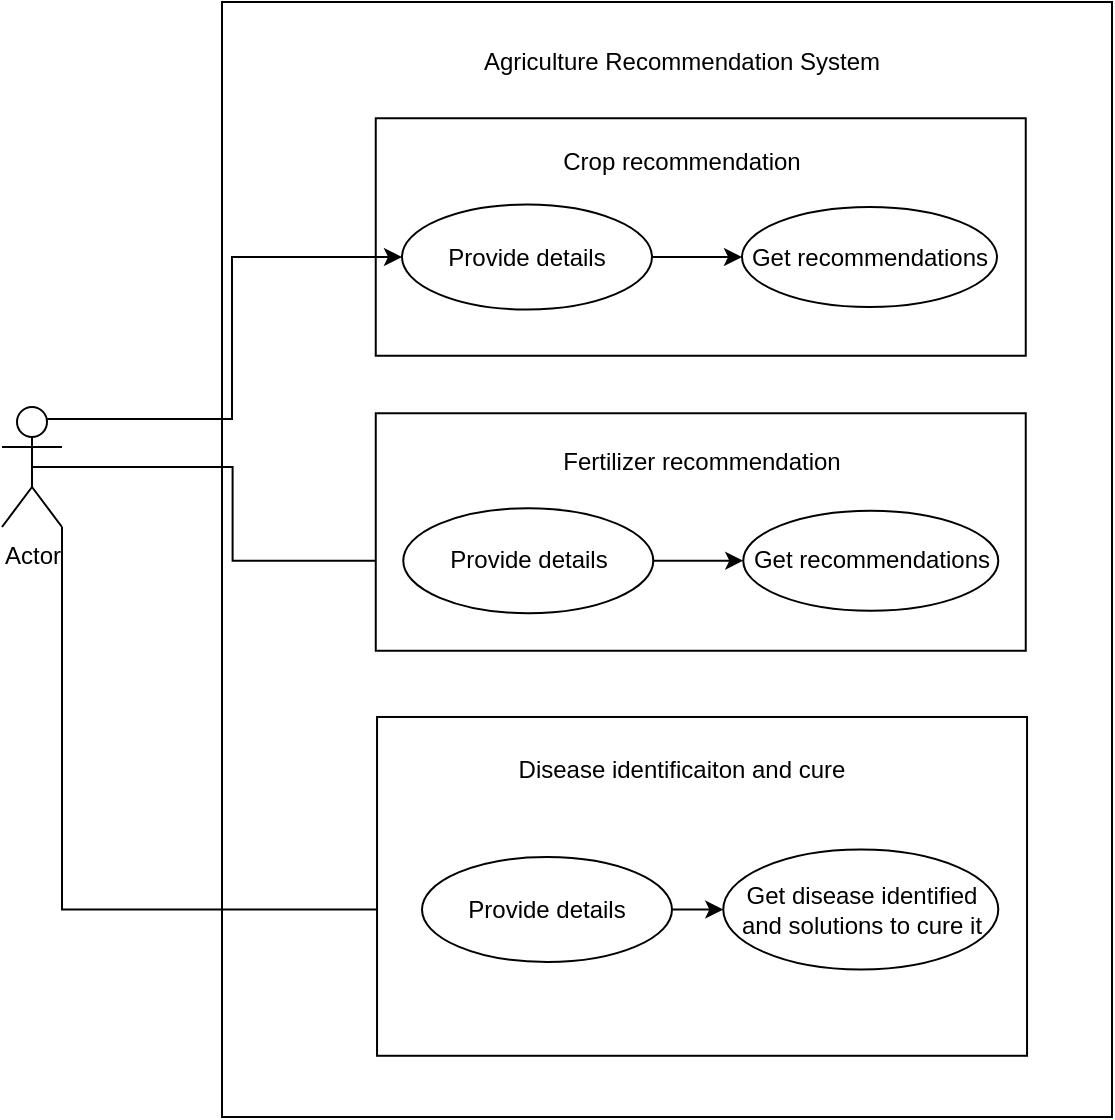 <mxfile version="20.4.0" type="device" pages="3"><diagram id="oCKU6H35FjZb-bNlRDkx" name="Use Case Diagram"><mxGraphModel dx="1186" dy="522" grid="1" gridSize="10" guides="1" tooltips="1" connect="1" arrows="1" fold="1" page="1" pageScale="1" pageWidth="1100" pageHeight="850" math="0" shadow="0"><root><mxCell id="0"/><mxCell id="1" parent="0"/><mxCell id="7VVjB8m3QcGHhSDotOBJ-4" value="" style="rounded=0;whiteSpace=wrap;html=1;rotation=-90;" parent="1" vertex="1"><mxGeometry x="263.75" y="71.25" width="557.5" height="445" as="geometry"/></mxCell><mxCell id="7VVjB8m3QcGHhSDotOBJ-17" value="" style="rounded=0;whiteSpace=wrap;html=1;rotation=-90;" parent="1" vertex="1"><mxGeometry x="500" y="-30" width="118.75" height="325" as="geometry"/></mxCell><mxCell id="7VVjB8m3QcGHhSDotOBJ-41" style="edgeStyle=orthogonalEdgeStyle;rounded=0;orthogonalLoop=1;jettySize=auto;html=1;exitX=0.75;exitY=0.1;exitDx=0;exitDy=0;exitPerimeter=0;entryX=0;entryY=0.5;entryDx=0;entryDy=0;" parent="1" source="7VVjB8m3QcGHhSDotOBJ-1" target="7VVjB8m3QcGHhSDotOBJ-20" edge="1"><mxGeometry relative="1" as="geometry"/></mxCell><mxCell id="7VVjB8m3QcGHhSDotOBJ-42" style="edgeStyle=orthogonalEdgeStyle;rounded=0;orthogonalLoop=1;jettySize=auto;html=1;exitX=0.5;exitY=0.5;exitDx=0;exitDy=0;exitPerimeter=0;" parent="1" source="7VVjB8m3QcGHhSDotOBJ-1" target="7VVjB8m3QcGHhSDotOBJ-38" edge="1"><mxGeometry relative="1" as="geometry"/></mxCell><mxCell id="7VVjB8m3QcGHhSDotOBJ-43" style="edgeStyle=orthogonalEdgeStyle;rounded=0;orthogonalLoop=1;jettySize=auto;html=1;exitX=1;exitY=1;exitDx=0;exitDy=0;exitPerimeter=0;entryX=0;entryY=0.5;entryDx=0;entryDy=0;" parent="1" source="7VVjB8m3QcGHhSDotOBJ-1" target="7VVjB8m3QcGHhSDotOBJ-46" edge="1"><mxGeometry relative="1" as="geometry"><mxPoint x="280" y="440" as="targetPoint"/></mxGeometry></mxCell><mxCell id="7VVjB8m3QcGHhSDotOBJ-1" value="Actor" style="shape=umlActor;verticalLabelPosition=bottom;verticalAlign=top;html=1;outlineConnect=0;" parent="1" vertex="1"><mxGeometry x="210" y="217.5" width="30" height="60" as="geometry"/></mxCell><mxCell id="7VVjB8m3QcGHhSDotOBJ-3" value="Crop recommendation" style="text;html=1;strokeColor=none;fillColor=none;align=center;verticalAlign=middle;whiteSpace=wrap;rounded=0;" parent="1" vertex="1"><mxGeometry x="465" y="80" width="170" height="30" as="geometry"/></mxCell><mxCell id="7VVjB8m3QcGHhSDotOBJ-10" value="Agriculture Recommendation System" style="text;html=1;strokeColor=none;fillColor=none;align=center;verticalAlign=middle;whiteSpace=wrap;rounded=0;" parent="1" vertex="1"><mxGeometry x="420" y="30" width="260" height="30" as="geometry"/></mxCell><mxCell id="7VVjB8m3QcGHhSDotOBJ-34" style="edgeStyle=orthogonalEdgeStyle;rounded=0;orthogonalLoop=1;jettySize=auto;html=1;exitX=1;exitY=0.5;exitDx=0;exitDy=0;entryX=0;entryY=0.5;entryDx=0;entryDy=0;" parent="1" source="7VVjB8m3QcGHhSDotOBJ-20" target="7VVjB8m3QcGHhSDotOBJ-21" edge="1"><mxGeometry relative="1" as="geometry"/></mxCell><mxCell id="7VVjB8m3QcGHhSDotOBJ-20" value="Provide details" style="ellipse;whiteSpace=wrap;html=1;" parent="1" vertex="1"><mxGeometry x="410" y="116.25" width="125" height="52.5" as="geometry"/></mxCell><mxCell id="7VVjB8m3QcGHhSDotOBJ-21" value="Get recommendations" style="ellipse;whiteSpace=wrap;html=1;" parent="1" vertex="1"><mxGeometry x="580" y="117.5" width="127.5" height="50" as="geometry"/></mxCell><mxCell id="7VVjB8m3QcGHhSDotOBJ-35" value="" style="rounded=0;whiteSpace=wrap;html=1;rotation=-90;" parent="1" vertex="1"><mxGeometry x="500.005" y="117.505" width="118.75" height="325" as="geometry"/></mxCell><mxCell id="7VVjB8m3QcGHhSDotOBJ-36" value="Fertilizer recommendation" style="text;html=1;strokeColor=none;fillColor=none;align=center;verticalAlign=middle;whiteSpace=wrap;rounded=0;" parent="1" vertex="1"><mxGeometry x="475.015" y="229.995" width="170" height="30" as="geometry"/></mxCell><mxCell id="7VVjB8m3QcGHhSDotOBJ-37" style="edgeStyle=orthogonalEdgeStyle;rounded=0;orthogonalLoop=1;jettySize=auto;html=1;exitX=1;exitY=0.5;exitDx=0;exitDy=0;entryX=0;entryY=0.5;entryDx=0;entryDy=0;" parent="1" source="7VVjB8m3QcGHhSDotOBJ-38" target="7VVjB8m3QcGHhSDotOBJ-39" edge="1"><mxGeometry relative="1" as="geometry"/></mxCell><mxCell id="7VVjB8m3QcGHhSDotOBJ-38" value="Provide details" style="ellipse;whiteSpace=wrap;html=1;" parent="1" vertex="1"><mxGeometry x="410.635" y="268.115" width="125" height="52.5" as="geometry"/></mxCell><mxCell id="7VVjB8m3QcGHhSDotOBJ-44" value="" style="rounded=0;whiteSpace=wrap;html=1;rotation=-90;" parent="1" vertex="1"><mxGeometry x="475.32" y="294.69" width="169.4" height="325" as="geometry"/></mxCell><mxCell id="7VVjB8m3QcGHhSDotOBJ-39" value="Get recommendations" style="ellipse;whiteSpace=wrap;html=1;" parent="1" vertex="1"><mxGeometry x="580.635" y="269.365" width="127.5" height="50" as="geometry"/></mxCell><mxCell id="7VVjB8m3QcGHhSDotOBJ-45" value="Disease identificaiton and cure" style="text;html=1;strokeColor=none;fillColor=none;align=center;verticalAlign=middle;whiteSpace=wrap;rounded=0;" parent="1" vertex="1"><mxGeometry x="460" y="384.36" width="180" height="30" as="geometry"/></mxCell><mxCell id="7VVjB8m3QcGHhSDotOBJ-48" style="edgeStyle=orthogonalEdgeStyle;rounded=0;orthogonalLoop=1;jettySize=auto;html=1;exitX=1;exitY=0.5;exitDx=0;exitDy=0;entryX=0;entryY=0.5;entryDx=0;entryDy=0;" parent="1" source="7VVjB8m3QcGHhSDotOBJ-46" target="7VVjB8m3QcGHhSDotOBJ-47" edge="1"><mxGeometry relative="1" as="geometry"/></mxCell><mxCell id="7VVjB8m3QcGHhSDotOBJ-46" value="Provide details" style="ellipse;whiteSpace=wrap;html=1;" parent="1" vertex="1"><mxGeometry x="420" y="442.51" width="125" height="52.5" as="geometry"/></mxCell><mxCell id="7VVjB8m3QcGHhSDotOBJ-47" value="Get disease identified and solutions to cure it" style="ellipse;whiteSpace=wrap;html=1;" parent="1" vertex="1"><mxGeometry x="570.64" y="438.76" width="137.5" height="60" as="geometry"/></mxCell></root></mxGraphModel></diagram><diagram name="Use Case Diagram 2" id="5xHZjA9TrAekaD4sq8sM"><mxGraphModel dx="1186" dy="522" grid="1" gridSize="10" guides="1" tooltips="1" connect="1" arrows="1" fold="1" page="1" pageScale="1" pageWidth="1100" pageHeight="850" math="0" shadow="0"><root><mxCell id="QHybGBNbL56PJKGCANAc-0"/><mxCell id="QHybGBNbL56PJKGCANAc-1" parent="QHybGBNbL56PJKGCANAc-0"/><mxCell id="QHybGBNbL56PJKGCANAc-5" style="edgeStyle=orthogonalEdgeStyle;rounded=0;orthogonalLoop=1;jettySize=auto;html=1;exitX=0.5;exitY=0.5;exitDx=0;exitDy=0;exitPerimeter=0;" edge="1" parent="QHybGBNbL56PJKGCANAc-1" source="QHybGBNbL56PJKGCANAc-7" target="QHybGBNbL56PJKGCANAc-16"><mxGeometry relative="1" as="geometry"/></mxCell><mxCell id="QHybGBNbL56PJKGCANAc-7" value="User" style="shape=umlActor;verticalLabelPosition=bottom;verticalAlign=top;html=1;outlineConnect=0;" vertex="1" parent="QHybGBNbL56PJKGCANAc-1"><mxGeometry x="260" y="264.37" width="30" height="60" as="geometry"/></mxCell><mxCell id="QHybGBNbL56PJKGCANAc-8" value="Crop recommendation" style="text;html=1;strokeColor=none;fillColor=none;align=center;verticalAlign=middle;whiteSpace=wrap;rounded=0;" vertex="1" parent="QHybGBNbL56PJKGCANAc-1"><mxGeometry x="465" y="80" width="170" height="30" as="geometry"/></mxCell><mxCell id="QHybGBNbL56PJKGCANAc-9" value="Agriculture Recommendation System" style="text;html=1;strokeColor=none;fillColor=none;align=center;verticalAlign=middle;whiteSpace=wrap;rounded=0;" vertex="1" parent="QHybGBNbL56PJKGCANAc-1"><mxGeometry x="420" y="30" width="260" height="30" as="geometry"/></mxCell><mxCell id="QHybGBNbL56PJKGCANAc-10" style="edgeStyle=orthogonalEdgeStyle;rounded=0;orthogonalLoop=1;jettySize=auto;html=1;exitX=1;exitY=0.5;exitDx=0;exitDy=0;entryX=0;entryY=0.5;entryDx=0;entryDy=0;" edge="1" parent="QHybGBNbL56PJKGCANAc-1" source="QHybGBNbL56PJKGCANAc-11" target="QHybGBNbL56PJKGCANAc-12"><mxGeometry relative="1" as="geometry"/></mxCell><mxCell id="QHybGBNbL56PJKGCANAc-11" value="Provide details" style="ellipse;whiteSpace=wrap;html=1;" vertex="1" parent="QHybGBNbL56PJKGCANAc-1"><mxGeometry x="410" y="116.25" width="125" height="52.5" as="geometry"/></mxCell><mxCell id="QHybGBNbL56PJKGCANAc-12" value="Get recommendations" style="ellipse;whiteSpace=wrap;html=1;" vertex="1" parent="QHybGBNbL56PJKGCANAc-1"><mxGeometry x="580" y="117.5" width="127.5" height="50" as="geometry"/></mxCell><mxCell id="QHybGBNbL56PJKGCANAc-14" value="Fertilizer recommendation" style="text;html=1;strokeColor=none;fillColor=none;align=center;verticalAlign=middle;whiteSpace=wrap;rounded=0;" vertex="1" parent="QHybGBNbL56PJKGCANAc-1"><mxGeometry x="475.015" y="229.995" width="170" height="30" as="geometry"/></mxCell><mxCell id="QHybGBNbL56PJKGCANAc-15" style="edgeStyle=orthogonalEdgeStyle;rounded=0;orthogonalLoop=1;jettySize=auto;html=1;exitX=1;exitY=0.5;exitDx=0;exitDy=0;entryX=0;entryY=0.5;entryDx=0;entryDy=0;" edge="1" parent="QHybGBNbL56PJKGCANAc-1" source="QHybGBNbL56PJKGCANAc-16" target="QHybGBNbL56PJKGCANAc-18"><mxGeometry relative="1" as="geometry"/></mxCell><mxCell id="QHybGBNbL56PJKGCANAc-16" value="Provide details" style="ellipse;whiteSpace=wrap;html=1;" vertex="1" parent="QHybGBNbL56PJKGCANAc-1"><mxGeometry x="410.635" y="268.115" width="125" height="52.5" as="geometry"/></mxCell><mxCell id="QHybGBNbL56PJKGCANAc-18" value="Get recommendations" style="ellipse;whiteSpace=wrap;html=1;" vertex="1" parent="QHybGBNbL56PJKGCANAc-1"><mxGeometry x="580.635" y="269.365" width="127.5" height="50" as="geometry"/></mxCell><mxCell id="QHybGBNbL56PJKGCANAc-19" value="Disease identificaiton and cure" style="text;html=1;strokeColor=none;fillColor=none;align=center;verticalAlign=middle;whiteSpace=wrap;rounded=0;" vertex="1" parent="QHybGBNbL56PJKGCANAc-1"><mxGeometry x="460" y="384.36" width="180" height="30" as="geometry"/></mxCell><mxCell id="QHybGBNbL56PJKGCANAc-20" style="edgeStyle=orthogonalEdgeStyle;rounded=0;orthogonalLoop=1;jettySize=auto;html=1;exitX=1;exitY=0.5;exitDx=0;exitDy=0;entryX=0;entryY=0.5;entryDx=0;entryDy=0;" edge="1" parent="QHybGBNbL56PJKGCANAc-1" source="QHybGBNbL56PJKGCANAc-21" target="QHybGBNbL56PJKGCANAc-22"><mxGeometry relative="1" as="geometry"/></mxCell><mxCell id="QHybGBNbL56PJKGCANAc-21" value="Provide details" style="ellipse;whiteSpace=wrap;html=1;" vertex="1" parent="QHybGBNbL56PJKGCANAc-1"><mxGeometry x="420" y="442.51" width="125" height="52.5" as="geometry"/></mxCell><mxCell id="QHybGBNbL56PJKGCANAc-22" value="Get disease identified and solutions to cure it" style="ellipse;whiteSpace=wrap;html=1;" vertex="1" parent="QHybGBNbL56PJKGCANAc-1"><mxGeometry x="570.64" y="438.76" width="137.5" height="60" as="geometry"/></mxCell><mxCell id="Rxh9kUKrfdoy_SdN1VaQ-0" value="System" style="shape=umlActor;verticalLabelPosition=bottom;verticalAlign=top;html=1;outlineConnect=0;" vertex="1" parent="QHybGBNbL56PJKGCANAc-1"><mxGeometry x="830" y="264.37" width="30" height="60" as="geometry"/></mxCell><mxCell id="Rxh9kUKrfdoy_SdN1VaQ-1" value="" style="endArrow=classic;html=1;rounded=0;exitX=0.25;exitY=0.1;exitDx=0;exitDy=0;exitPerimeter=0;entryX=1;entryY=0.5;entryDx=0;entryDy=0;" edge="1" parent="QHybGBNbL56PJKGCANAc-1" source="Rxh9kUKrfdoy_SdN1VaQ-0" target="QHybGBNbL56PJKGCANAc-12"><mxGeometry width="50" height="50" relative="1" as="geometry"><mxPoint x="520" y="370" as="sourcePoint"/><mxPoint x="570" y="320" as="targetPoint"/></mxGeometry></mxCell><mxCell id="Rxh9kUKrfdoy_SdN1VaQ-2" value="" style="endArrow=classic;html=1;rounded=0;exitX=0.5;exitY=0.5;exitDx=0;exitDy=0;exitPerimeter=0;entryX=1;entryY=0.5;entryDx=0;entryDy=0;" edge="1" parent="QHybGBNbL56PJKGCANAc-1" source="Rxh9kUKrfdoy_SdN1VaQ-0" target="QHybGBNbL56PJKGCANAc-18"><mxGeometry width="50" height="50" relative="1" as="geometry"><mxPoint x="520" y="370" as="sourcePoint"/><mxPoint x="720" y="300" as="targetPoint"/></mxGeometry></mxCell><mxCell id="Rxh9kUKrfdoy_SdN1VaQ-4" value="" style="endArrow=classic;html=1;rounded=0;exitX=0;exitY=1;exitDx=0;exitDy=0;exitPerimeter=0;entryX=1;entryY=0.5;entryDx=0;entryDy=0;" edge="1" parent="QHybGBNbL56PJKGCANAc-1" source="Rxh9kUKrfdoy_SdN1VaQ-0" target="QHybGBNbL56PJKGCANAc-22"><mxGeometry width="50" height="50" relative="1" as="geometry"><mxPoint x="520" y="370" as="sourcePoint"/><mxPoint x="570" y="320" as="targetPoint"/></mxGeometry></mxCell><mxCell id="Rxh9kUKrfdoy_SdN1VaQ-5" value="" style="endArrow=classic;html=1;rounded=0;exitX=0.75;exitY=0.1;exitDx=0;exitDy=0;exitPerimeter=0;entryX=0;entryY=0.5;entryDx=0;entryDy=0;" edge="1" parent="QHybGBNbL56PJKGCANAc-1" source="QHybGBNbL56PJKGCANAc-7" target="QHybGBNbL56PJKGCANAc-11"><mxGeometry width="50" height="50" relative="1" as="geometry"><mxPoint x="520" y="370" as="sourcePoint"/><mxPoint x="570" y="320" as="targetPoint"/></mxGeometry></mxCell><mxCell id="Rxh9kUKrfdoy_SdN1VaQ-6" value="" style="endArrow=classic;html=1;rounded=0;exitX=1;exitY=1;exitDx=0;exitDy=0;exitPerimeter=0;entryX=0;entryY=0.5;entryDx=0;entryDy=0;" edge="1" parent="QHybGBNbL56PJKGCANAc-1" source="QHybGBNbL56PJKGCANAc-7" target="QHybGBNbL56PJKGCANAc-21"><mxGeometry width="50" height="50" relative="1" as="geometry"><mxPoint x="520" y="370" as="sourcePoint"/><mxPoint x="570" y="320" as="targetPoint"/></mxGeometry></mxCell></root></mxGraphModel></diagram><diagram id="gQv7ywkYlLIbGWzbN9Bl" name="Sequence Diagram"><mxGraphModel dx="1186" dy="618" grid="1" gridSize="10" guides="1" tooltips="1" connect="1" arrows="1" fold="1" page="1" pageScale="1" pageWidth="1100" pageHeight="850" math="0" shadow="0"><root><mxCell id="0"/><mxCell id="1" parent="0"/><mxCell id="3NcfUKoAccHEFN3WWvtp-1" value="Interface" style="html=1;" parent="1" vertex="1"><mxGeometry x="190" y="40" width="110" height="50" as="geometry"/></mxCell><mxCell id="3NcfUKoAccHEFN3WWvtp-2" value="Crop recommendation model" style="html=1;" parent="1" vertex="1"><mxGeometry x="370" y="40" width="180" height="50" as="geometry"/></mxCell><mxCell id="3NcfUKoAccHEFN3WWvtp-3" value="Fertilizer recommendation model" style="html=1;" parent="1" vertex="1"><mxGeometry x="610" y="40" width="180" height="50" as="geometry"/></mxCell><mxCell id="3NcfUKoAccHEFN3WWvtp-4" value="Disease identification model" style="html=1;" parent="1" vertex="1"><mxGeometry x="840" y="40" width="180" height="50" as="geometry"/></mxCell><mxCell id="3NcfUKoAccHEFN3WWvtp-5" value="" style="endArrow=block;dashed=1;endFill=0;endSize=12;html=1;rounded=0;exitX=0.5;exitY=1;exitDx=0;exitDy=0;" parent="1" source="3NcfUKoAccHEFN3WWvtp-2" edge="1"><mxGeometry width="160" relative="1" as="geometry"><mxPoint x="470" y="320" as="sourcePoint"/><mxPoint x="460" y="160" as="targetPoint"/></mxGeometry></mxCell><mxCell id="3NcfUKoAccHEFN3WWvtp-18" style="edgeStyle=orthogonalEdgeStyle;rounded=0;orthogonalLoop=1;jettySize=auto;html=1;exitX=1;exitY=0.333;exitDx=0;exitDy=0;exitPerimeter=0;" parent="1" source="3NcfUKoAccHEFN3WWvtp-8" edge="1"><mxGeometry relative="1" as="geometry"><mxPoint x="170" y="160" as="targetPoint"/></mxGeometry></mxCell><mxCell id="3NcfUKoAccHEFN3WWvtp-8" value="Actor" style="shape=umlActor;verticalLabelPosition=bottom;verticalAlign=top;html=1;" parent="1" vertex="1"><mxGeometry x="30" y="140" width="30" height="60" as="geometry"/></mxCell><mxCell id="3NcfUKoAccHEFN3WWvtp-9" value="" style="html=1;points=[];perimeter=orthogonalPerimeter;" parent="1" vertex="1"><mxGeometry x="230" y="160" width="10" height="360" as="geometry"/></mxCell><mxCell id="3NcfUKoAccHEFN3WWvtp-10" value="dispatch" style="html=1;verticalAlign=bottom;startArrow=oval;endArrow=block;startSize=8;rounded=0;" parent="1" target="3NcfUKoAccHEFN3WWvtp-9" edge="1"><mxGeometry relative="1" as="geometry"><mxPoint x="170" y="160" as="sourcePoint"/></mxGeometry></mxCell><mxCell id="3NcfUKoAccHEFN3WWvtp-11" value="" style="html=1;points=[];perimeter=orthogonalPerimeter;" parent="1" vertex="1"><mxGeometry x="455" y="160" width="10" height="110" as="geometry"/></mxCell><mxCell id="3NcfUKoAccHEFN3WWvtp-12" value="" style="html=1;points=[];perimeter=orthogonalPerimeter;" parent="1" vertex="1"><mxGeometry x="690" y="280" width="10" height="110" as="geometry"/></mxCell><mxCell id="3NcfUKoAccHEFN3WWvtp-13" value="" style="html=1;points=[];perimeter=orthogonalPerimeter;" parent="1" vertex="1"><mxGeometry x="925" y="410" width="10" height="110" as="geometry"/></mxCell><mxCell id="3NcfUKoAccHEFN3WWvtp-14" value="send details about soil and location" style="html=1;verticalAlign=bottom;startArrow=oval;startFill=1;endArrow=block;startSize=8;rounded=0;" parent="1" edge="1"><mxGeometry width="60" relative="1" as="geometry"><mxPoint x="240" y="210" as="sourcePoint"/><mxPoint x="450" y="210" as="targetPoint"/><mxPoint as="offset"/></mxGeometry></mxCell><mxCell id="3NcfUKoAccHEFN3WWvtp-15" value="Return recommendation results" style="html=1;verticalAlign=bottom;endArrow=open;dashed=1;endSize=8;rounded=0;" parent="1" target="3NcfUKoAccHEFN3WWvtp-9" edge="1"><mxGeometry relative="1" as="geometry"><mxPoint x="450" y="270" as="sourcePoint"/><mxPoint x="330" y="270" as="targetPoint"/></mxGeometry></mxCell><mxCell id="3NcfUKoAccHEFN3WWvtp-16" value="" style="endArrow=block;dashed=1;endFill=0;endSize=12;html=1;rounded=0;exitX=0.5;exitY=1;exitDx=0;exitDy=0;" parent="1" target="3NcfUKoAccHEFN3WWvtp-12" edge="1"><mxGeometry width="160" relative="1" as="geometry"><mxPoint x="695" y="90" as="sourcePoint"/><mxPoint x="695" y="160" as="targetPoint"/></mxGeometry></mxCell><mxCell id="3NcfUKoAccHEFN3WWvtp-17" value="" style="endArrow=block;dashed=1;endFill=0;endSize=12;html=1;rounded=0;exitX=0.5;exitY=1;exitDx=0;exitDy=0;" parent="1" source="3NcfUKoAccHEFN3WWvtp-4" target="3NcfUKoAccHEFN3WWvtp-13" edge="1"><mxGeometry width="160" relative="1" as="geometry"><mxPoint x="790" y="230" as="sourcePoint"/><mxPoint x="930" y="370" as="targetPoint"/></mxGeometry></mxCell><mxCell id="3NcfUKoAccHEFN3WWvtp-19" value="send details about soil" style="html=1;verticalAlign=bottom;startArrow=oval;startFill=1;endArrow=block;startSize=8;rounded=0;entryX=-0.3;entryY=0.464;entryDx=0;entryDy=0;entryPerimeter=0;exitX=1.2;exitY=0.472;exitDx=0;exitDy=0;exitPerimeter=0;" parent="1" source="3NcfUKoAccHEFN3WWvtp-9" target="3NcfUKoAccHEFN3WWvtp-12" edge="1"><mxGeometry width="60" relative="1" as="geometry"><mxPoint x="250" y="331" as="sourcePoint"/><mxPoint x="520" y="349.84" as="targetPoint"/><mxPoint as="offset"/></mxGeometry></mxCell><mxCell id="3NcfUKoAccHEFN3WWvtp-20" value="Return recommendation results" style="html=1;verticalAlign=bottom;endArrow=open;dashed=1;endSize=8;rounded=0;exitX=-0.1;exitY=1;exitDx=0;exitDy=0;exitPerimeter=0;" parent="1" source="3NcfUKoAccHEFN3WWvtp-12" edge="1"><mxGeometry relative="1" as="geometry"><mxPoint x="450" y="390" as="sourcePoint"/><mxPoint x="240" y="390" as="targetPoint"/></mxGeometry></mxCell><mxCell id="3NcfUKoAccHEFN3WWvtp-21" value="send affected crop's pictures" style="html=1;verticalAlign=bottom;startArrow=oval;startFill=1;endArrow=block;startSize=8;rounded=0;entryX=0;entryY=0.455;entryDx=0;entryDy=0;entryPerimeter=0;" parent="1" target="3NcfUKoAccHEFN3WWvtp-13" edge="1"><mxGeometry width="60" relative="1" as="geometry"><mxPoint x="260" y="460" as="sourcePoint"/><mxPoint x="920" y="430" as="targetPoint"/><mxPoint as="offset"/></mxGeometry></mxCell><mxCell id="3NcfUKoAccHEFN3WWvtp-24" value="&lt;font style=&quot;font-size: 11px;&quot;&gt;invoked as many times as required&lt;/font&gt;" style="shape=umlFrame;whiteSpace=wrap;html=1;fontSize=8;width=80;height=50;" parent="1" vertex="1"><mxGeometry x="140" y="180" width="350" height="100" as="geometry"/></mxCell><mxCell id="3NcfUKoAccHEFN3WWvtp-22" value="Return identified disease and multiple possible solutions and cures for the same" style="html=1;verticalAlign=bottom;endArrow=open;dashed=1;endSize=8;rounded=0;" parent="1" edge="1"><mxGeometry relative="1" as="geometry"><mxPoint x="920" y="520" as="sourcePoint"/><mxPoint x="241" y="520" as="targetPoint"/></mxGeometry></mxCell><mxCell id="3NcfUKoAccHEFN3WWvtp-27" value="&lt;font style=&quot;font-size: 11px;&quot;&gt;invoked as many times as required&lt;/font&gt;" style="shape=umlFrame;whiteSpace=wrap;html=1;fontSize=8;width=80;height=50;" parent="1" vertex="1"><mxGeometry x="140" y="300" width="600" height="110" as="geometry"/></mxCell><mxCell id="3NcfUKoAccHEFN3WWvtp-28" value="&lt;font style=&quot;font-size: 11px;&quot;&gt;invoked as many times as required&lt;/font&gt;" style="shape=umlFrame;whiteSpace=wrap;html=1;fontSize=8;width=80;height=50;" parent="1" vertex="1"><mxGeometry x="140" y="440" width="840" height="100" as="geometry"/></mxCell><mxCell id="MtVHDzJ2yYLnhOTfGUri-2" value="" style="endArrow=none;dashed=1;html=1;rounded=0;exitX=0.4;exitY=-0.006;exitDx=0;exitDy=0;exitPerimeter=0;" edge="1" parent="1" source="3NcfUKoAccHEFN3WWvtp-9"><mxGeometry width="50" height="50" relative="1" as="geometry"><mxPoint x="525" y="230" as="sourcePoint"/><mxPoint x="234" y="90" as="targetPoint"/></mxGeometry></mxCell></root></mxGraphModel></diagram></mxfile>